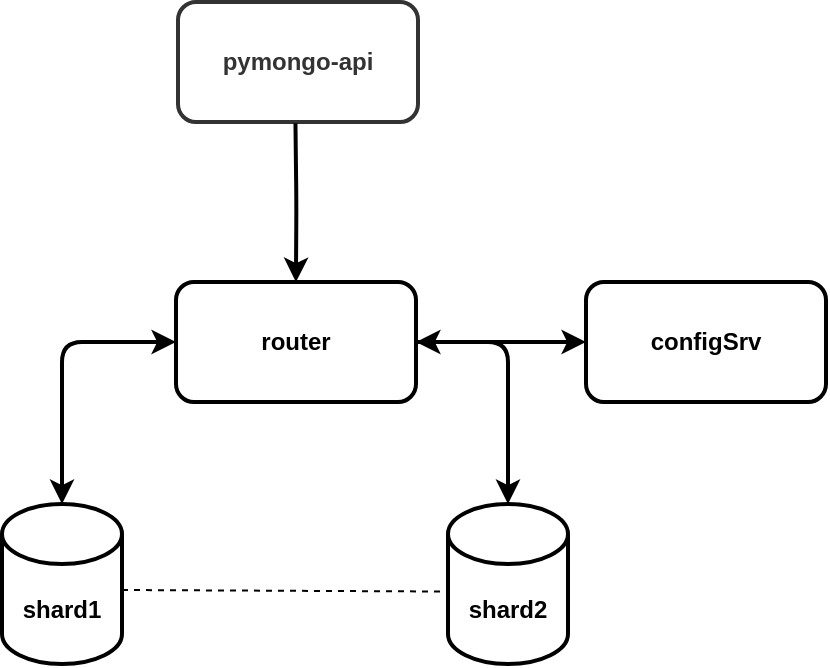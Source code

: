 <mxfile version="25.0.1">
  <diagram name="Page-1" id="-H_mtQnk-PTXWXPvYvuk">
    <mxGraphModel dx="1562" dy="909" grid="1" gridSize="10" guides="1" tooltips="1" connect="1" arrows="1" fold="1" page="1" pageScale="1" pageWidth="1169" pageHeight="827" math="0" shadow="0">
      <root>
        <mxCell id="0" />
        <mxCell id="1" parent="0" />
        <mxCell id="zA23MoTUsTF4_91t8viU-2" value="&lt;b&gt;shard1&lt;/b&gt;" style="shape=cylinder3;whiteSpace=wrap;html=1;boundedLbl=1;backgroundOutline=1;size=15;strokeWidth=2;" parent="1" vertex="1">
          <mxGeometry x="387" y="421" width="60" height="80" as="geometry" />
        </mxCell>
        <mxCell id="zA23MoTUsTF4_91t8viU-3" value="&lt;b&gt;&lt;font color=&quot;#333333&quot;&gt;pymongo-api&lt;/font&gt;&lt;/b&gt;" style="rounded=1;whiteSpace=wrap;html=1;strokeWidth=2;strokeColor=#333333;" parent="1" vertex="1">
          <mxGeometry x="475" y="170" width="120" height="60" as="geometry" />
        </mxCell>
        <mxCell id="sGdueFbf5gFJr58cs0Tm-1" value="&lt;b&gt;configSrv&lt;/b&gt;" style="rounded=1;whiteSpace=wrap;html=1;strokeWidth=2;" parent="1" vertex="1">
          <mxGeometry x="679" y="310" width="120" height="60" as="geometry" />
        </mxCell>
        <mxCell id="sGdueFbf5gFJr58cs0Tm-15" style="edgeStyle=orthogonalEdgeStyle;rounded=0;orthogonalLoop=1;jettySize=auto;html=1;exitX=1;exitY=0.5;exitDx=0;exitDy=0;entryX=0;entryY=0.5;entryDx=0;entryDy=0;strokeWidth=2;" parent="1" source="sGdueFbf5gFJr58cs0Tm-3" target="sGdueFbf5gFJr58cs0Tm-1" edge="1">
          <mxGeometry relative="1" as="geometry" />
        </mxCell>
        <mxCell id="sGdueFbf5gFJr58cs0Tm-21" style="edgeStyle=orthogonalEdgeStyle;rounded=1;orthogonalLoop=1;jettySize=auto;html=1;exitX=0;exitY=0.5;exitDx=0;exitDy=0;curved=0;strokeWidth=2;startArrow=classic;startFill=1;" parent="1" source="sGdueFbf5gFJr58cs0Tm-3" target="zA23MoTUsTF4_91t8viU-2" edge="1">
          <mxGeometry relative="1" as="geometry" />
        </mxCell>
        <mxCell id="sGdueFbf5gFJr58cs0Tm-3" value="&lt;b&gt;router&lt;/b&gt;" style="rounded=1;whiteSpace=wrap;html=1;strokeWidth=2;" parent="1" vertex="1">
          <mxGeometry x="474" y="310" width="120" height="60" as="geometry" />
        </mxCell>
        <mxCell id="sGdueFbf5gFJr58cs0Tm-4" value="&lt;b&gt;shard2&lt;/b&gt;" style="shape=cylinder3;whiteSpace=wrap;html=1;boundedLbl=1;backgroundOutline=1;size=15;strokeWidth=2;" parent="1" vertex="1">
          <mxGeometry x="610" y="421" width="60" height="80" as="geometry" />
        </mxCell>
        <mxCell id="sGdueFbf5gFJr58cs0Tm-5" style="edgeStyle=orthogonalEdgeStyle;rounded=1;orthogonalLoop=1;jettySize=auto;html=1;entryX=0.427;entryY=0.007;entryDx=0;entryDy=0;entryPerimeter=0;strokeWidth=2;curved=0;" parent="1" edge="1">
          <mxGeometry relative="1" as="geometry">
            <mxPoint x="533.73" y="230.58" as="sourcePoint" />
            <mxPoint x="533.97" y="310.0" as="targetPoint" />
          </mxGeometry>
        </mxCell>
        <mxCell id="sGdueFbf5gFJr58cs0Tm-22" style="edgeStyle=orthogonalEdgeStyle;rounded=1;orthogonalLoop=1;jettySize=auto;html=1;exitX=1;exitY=0.5;exitDx=0;exitDy=0;entryX=0.5;entryY=0;entryDx=0;entryDy=0;entryPerimeter=0;curved=0;strokeWidth=2;startArrow=classic;startFill=1;" parent="1" source="sGdueFbf5gFJr58cs0Tm-3" target="sGdueFbf5gFJr58cs0Tm-4" edge="1">
          <mxGeometry relative="1" as="geometry" />
        </mxCell>
        <mxCell id="sGdueFbf5gFJr58cs0Tm-23" value="" style="endArrow=none;dashed=1;html=1;rounded=0;entryX=-0.024;entryY=0.547;entryDx=0;entryDy=0;entryPerimeter=0;" parent="1" target="sGdueFbf5gFJr58cs0Tm-4" edge="1">
          <mxGeometry width="50" height="50" relative="1" as="geometry">
            <mxPoint x="447" y="464" as="sourcePoint" />
            <mxPoint x="497" y="414" as="targetPoint" />
          </mxGeometry>
        </mxCell>
      </root>
    </mxGraphModel>
  </diagram>
</mxfile>
